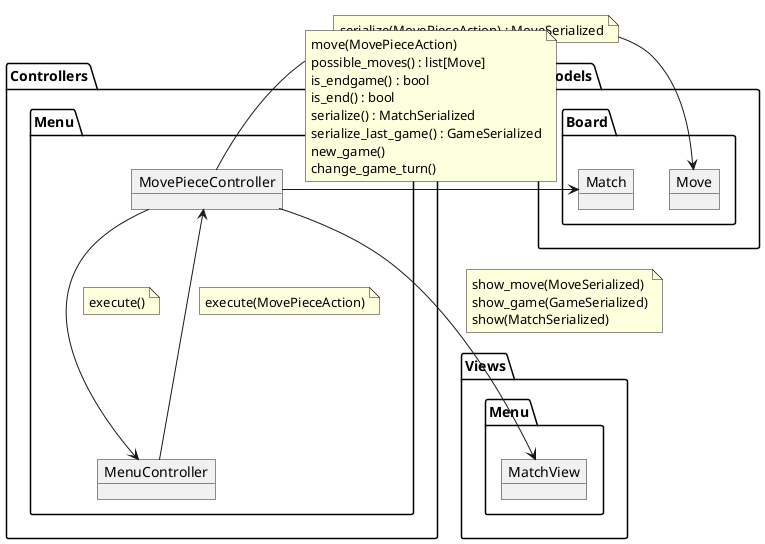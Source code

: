 @startuml

package Views {
    package Menu as ViewsMenu {
        object MatchView
    }
}

package Models {
    package Board3 as "Board" {
        object Move
        object Match
    }
}

package Controllers {
    package Menu {
        object MenuController
        object MovePieceController

        MovePieceController --> MenuController
        note on link
            execute()
        end note

        MenuController --> MovePieceController
        note on link
            execute(MovePieceAction)
        end note
    }
}

MovePieceController -right-> Move
note on link
    serialize(MovePieceAction) : MoveSerialized
end note

MovePieceController -right-> Match
note on link
    move(MovePieceAction)
    possible_moves() : list[Move]
    is_endgame() : bool
    is_end() : bool
    serialize() : MatchSerialized
    serialize_last_game() : GameSerialized
    new_game()
    change_game_turn()
end note

MovePieceController --> MatchView
note on link
    show_move(MoveSerialized)
    show_game(GameSerialized)
    show(MatchSerialized)
end note

@enduml
